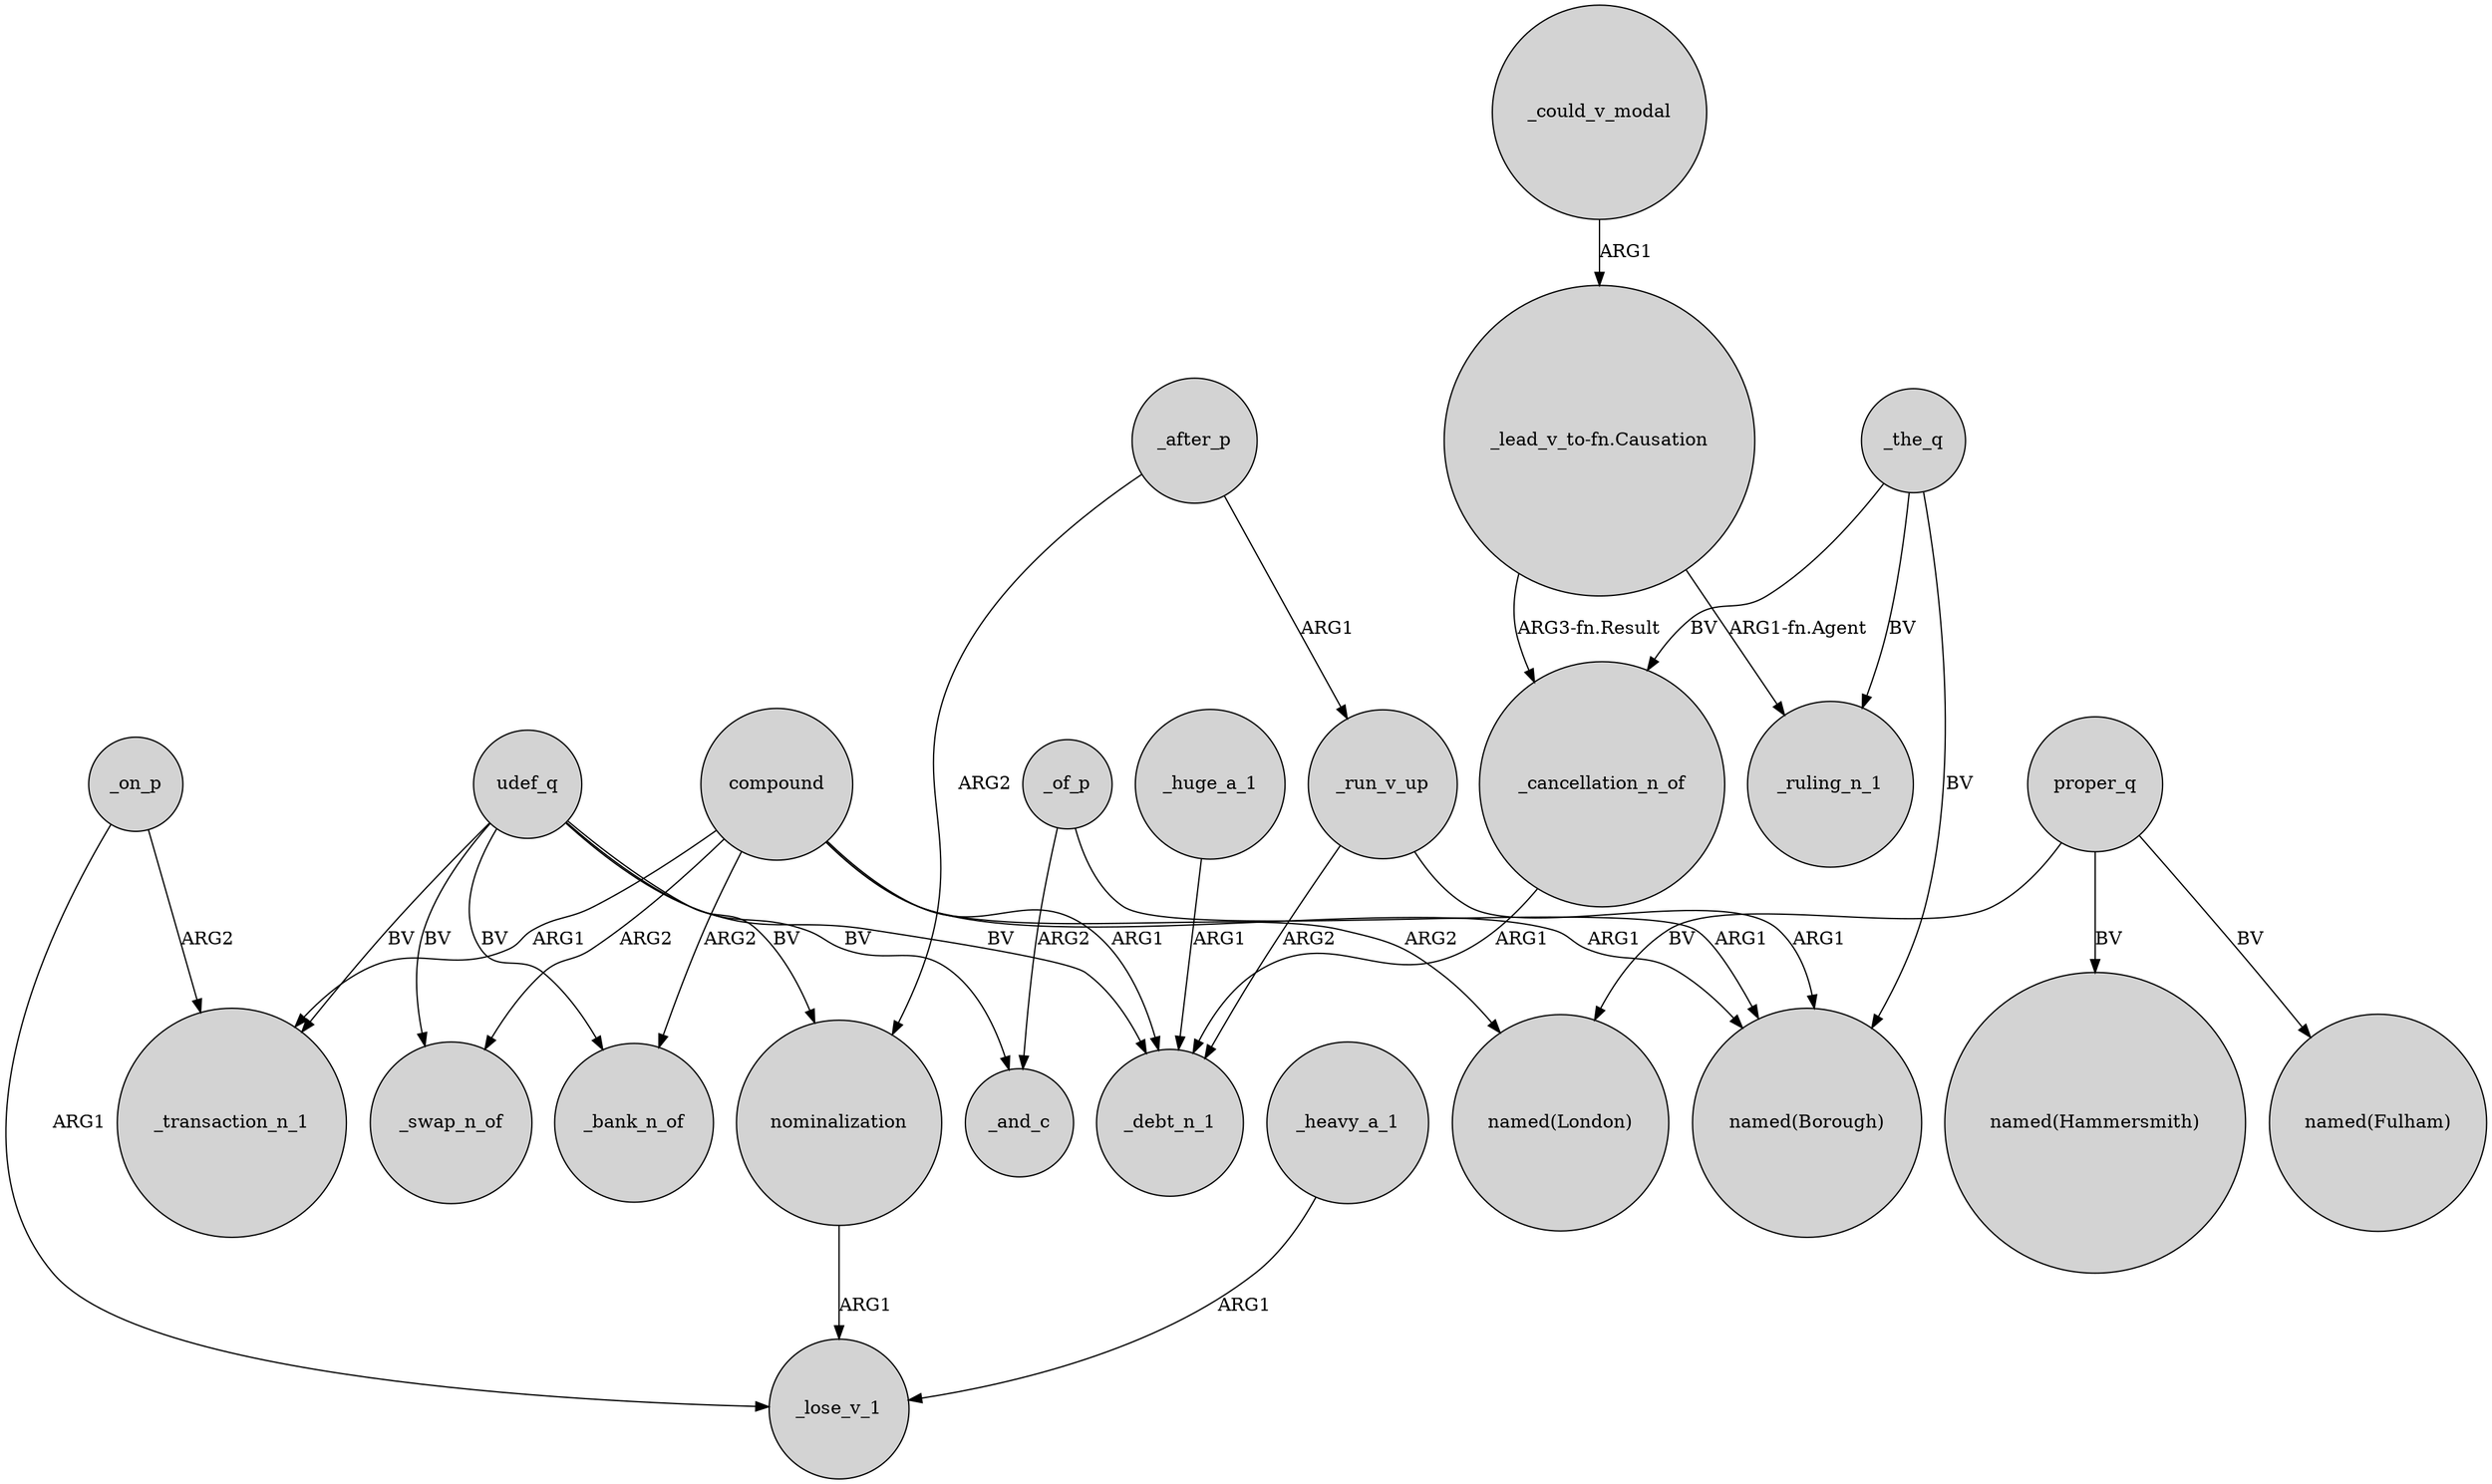 digraph {
	node [shape=circle style=filled]
	compound -> _swap_n_of [label=ARG2]
	compound -> _bank_n_of [label=ARG2]
	compound -> _debt_n_1 [label=ARG1]
	udef_q -> _debt_n_1 [label=BV]
	nominalization -> _lose_v_1 [label=ARG1]
	_the_q -> _cancellation_n_of [label=BV]
	proper_q -> "named(Hammersmith)" [label=BV]
	_of_p -> "named(Borough)" [label=ARG1]
	_of_p -> _and_c [label=ARG2]
	_after_p -> _run_v_up [label=ARG1]
	"_lead_v_to-fn.Causation" -> _ruling_n_1 [label="ARG1-fn.Agent"]
	compound -> "named(Borough)" [label=ARG1]
	_on_p -> _transaction_n_1 [label=ARG2]
	_could_v_modal -> "_lead_v_to-fn.Causation" [label=ARG1]
	_heavy_a_1 -> _lose_v_1 [label=ARG1]
	"_lead_v_to-fn.Causation" -> _cancellation_n_of [label="ARG3-fn.Result"]
	udef_q -> _swap_n_of [label=BV]
	_the_q -> "named(Borough)" [label=BV]
	_huge_a_1 -> _debt_n_1 [label=ARG1]
	_cancellation_n_of -> _debt_n_1 [label=ARG1]
	proper_q -> "named(Fulham)" [label=BV]
	_on_p -> _lose_v_1 [label=ARG1]
	udef_q -> _transaction_n_1 [label=BV]
	compound -> "named(London)" [label=ARG2]
	udef_q -> nominalization [label=BV]
	proper_q -> "named(London)" [label=BV]
	compound -> _transaction_n_1 [label=ARG1]
	_run_v_up -> "named(Borough)" [label=ARG1]
	udef_q -> _and_c [label=BV]
	_after_p -> nominalization [label=ARG2]
	udef_q -> _bank_n_of [label=BV]
	_run_v_up -> _debt_n_1 [label=ARG2]
	_the_q -> _ruling_n_1 [label=BV]
}
